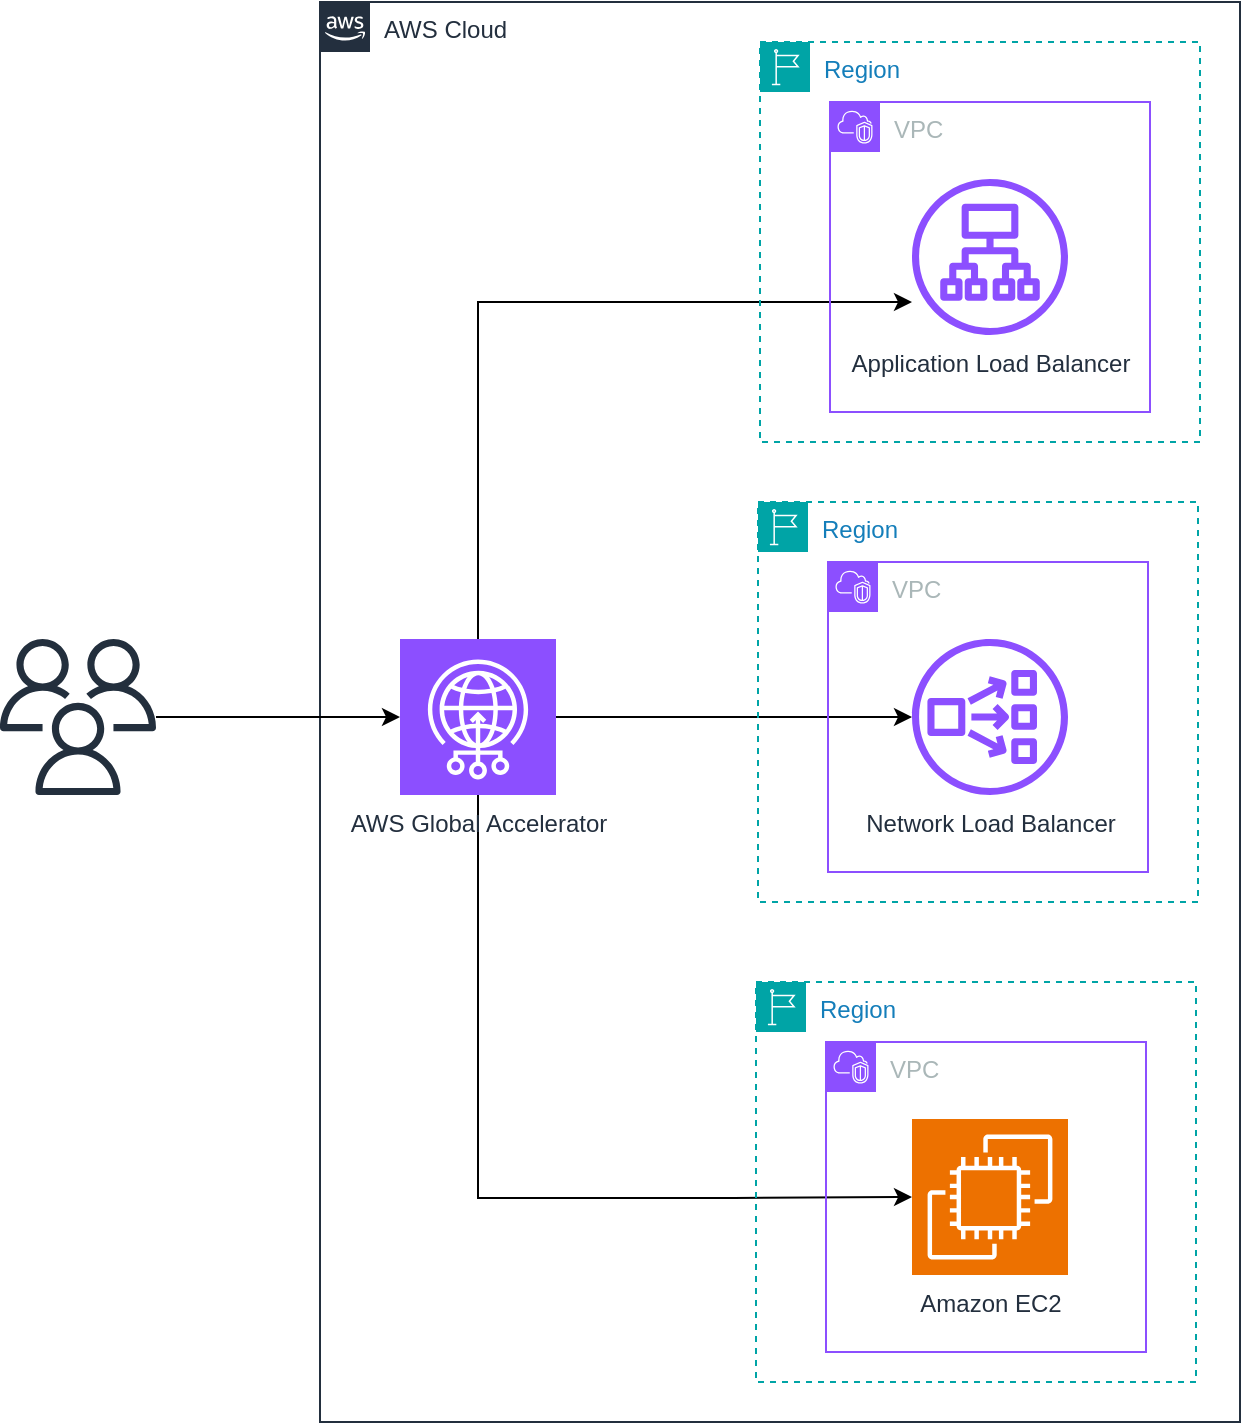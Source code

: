 <mxfile version="26.0.4">
  <diagram name="Page-1" id="HI3Z_Fqi4RBXcKP5CH5S">
    <mxGraphModel dx="1114" dy="1198" grid="1" gridSize="10" guides="1" tooltips="1" connect="1" arrows="1" fold="1" page="1" pageScale="1" pageWidth="850" pageHeight="1100" math="0" shadow="0">
      <root>
        <mxCell id="0" />
        <mxCell id="1" parent="0" />
        <mxCell id="FnCvOaIinLlLmO62pmXD-1" value="AWS Cloud" style="points=[[0,0],[0.25,0],[0.5,0],[0.75,0],[1,0],[1,0.25],[1,0.5],[1,0.75],[1,1],[0.75,1],[0.5,1],[0.25,1],[0,1],[0,0.75],[0,0.5],[0,0.25]];outlineConnect=0;gradientColor=none;html=1;whiteSpace=wrap;fontSize=12;fontStyle=0;container=1;pointerEvents=0;collapsible=0;recursiveResize=0;shape=mxgraph.aws4.group;grIcon=mxgraph.aws4.group_aws_cloud_alt;strokeColor=#232F3E;fillColor=none;verticalAlign=top;align=left;spacingLeft=30;fontColor=#232F3E;dashed=0;" vertex="1" parent="1">
          <mxGeometry x="270" y="190" width="460" height="710" as="geometry" />
        </mxCell>
        <mxCell id="FnCvOaIinLlLmO62pmXD-8" style="edgeStyle=orthogonalEdgeStyle;rounded=0;orthogonalLoop=1;jettySize=auto;html=1;" edge="1" parent="FnCvOaIinLlLmO62pmXD-1" source="FnCvOaIinLlLmO62pmXD-5" target="FnCvOaIinLlLmO62pmXD-7">
          <mxGeometry relative="1" as="geometry">
            <Array as="points">
              <mxPoint x="79" y="150" />
            </Array>
          </mxGeometry>
        </mxCell>
        <mxCell id="FnCvOaIinLlLmO62pmXD-19" style="edgeStyle=orthogonalEdgeStyle;rounded=0;orthogonalLoop=1;jettySize=auto;html=1;" edge="1" parent="FnCvOaIinLlLmO62pmXD-1" source="FnCvOaIinLlLmO62pmXD-5" target="FnCvOaIinLlLmO62pmXD-17">
          <mxGeometry relative="1" as="geometry" />
        </mxCell>
        <mxCell id="FnCvOaIinLlLmO62pmXD-20" style="edgeStyle=orthogonalEdgeStyle;rounded=0;orthogonalLoop=1;jettySize=auto;html=1;entryX=0;entryY=0.5;entryDx=0;entryDy=0;entryPerimeter=0;" edge="1" parent="FnCvOaIinLlLmO62pmXD-1" source="FnCvOaIinLlLmO62pmXD-5" target="FnCvOaIinLlLmO62pmXD-18">
          <mxGeometry relative="1" as="geometry">
            <Array as="points">
              <mxPoint x="79" y="598" />
              <mxPoint x="207" y="598" />
            </Array>
          </mxGeometry>
        </mxCell>
        <mxCell id="FnCvOaIinLlLmO62pmXD-2" value="Region" style="points=[[0,0],[0.25,0],[0.5,0],[0.75,0],[1,0],[1,0.25],[1,0.5],[1,0.75],[1,1],[0.75,1],[0.5,1],[0.25,1],[0,1],[0,0.75],[0,0.5],[0,0.25]];outlineConnect=0;gradientColor=none;html=1;whiteSpace=wrap;fontSize=12;fontStyle=0;container=1;pointerEvents=0;collapsible=0;recursiveResize=0;shape=mxgraph.aws4.group;grIcon=mxgraph.aws4.group_region;strokeColor=#00A4A6;fillColor=none;verticalAlign=top;align=left;spacingLeft=30;fontColor=#147EBA;dashed=1;" vertex="1" parent="FnCvOaIinLlLmO62pmXD-1">
          <mxGeometry x="220" y="20" width="220" height="200" as="geometry" />
        </mxCell>
        <mxCell id="FnCvOaIinLlLmO62pmXD-3" value="VPC" style="points=[[0,0],[0.25,0],[0.5,0],[0.75,0],[1,0],[1,0.25],[1,0.5],[1,0.75],[1,1],[0.75,1],[0.5,1],[0.25,1],[0,1],[0,0.75],[0,0.5],[0,0.25]];outlineConnect=0;gradientColor=none;html=1;whiteSpace=wrap;fontSize=12;fontStyle=0;container=1;pointerEvents=0;collapsible=0;recursiveResize=0;shape=mxgraph.aws4.group;grIcon=mxgraph.aws4.group_vpc2;strokeColor=#8C4FFF;fillColor=none;verticalAlign=top;align=left;spacingLeft=30;fontColor=#AAB7B8;dashed=0;" vertex="1" parent="FnCvOaIinLlLmO62pmXD-2">
          <mxGeometry x="35" y="30" width="160" height="155" as="geometry" />
        </mxCell>
        <mxCell id="FnCvOaIinLlLmO62pmXD-7" value="Application Load Balancer" style="sketch=0;outlineConnect=0;fontColor=#232F3E;gradientColor=none;fillColor=#8C4FFF;strokeColor=none;dashed=0;verticalLabelPosition=bottom;verticalAlign=top;align=center;html=1;fontSize=12;fontStyle=0;aspect=fixed;pointerEvents=1;shape=mxgraph.aws4.application_load_balancer;" vertex="1" parent="FnCvOaIinLlLmO62pmXD-3">
          <mxGeometry x="41" y="38.5" width="78" height="78" as="geometry" />
        </mxCell>
        <mxCell id="FnCvOaIinLlLmO62pmXD-5" value="AWS Global Accelerator" style="sketch=0;points=[[0,0,0],[0.25,0,0],[0.5,0,0],[0.75,0,0],[1,0,0],[0,1,0],[0.25,1,0],[0.5,1,0],[0.75,1,0],[1,1,0],[0,0.25,0],[0,0.5,0],[0,0.75,0],[1,0.25,0],[1,0.5,0],[1,0.75,0]];outlineConnect=0;fontColor=#232F3E;fillColor=#8C4FFF;strokeColor=#ffffff;dashed=0;verticalLabelPosition=bottom;verticalAlign=top;align=center;html=1;fontSize=12;fontStyle=0;aspect=fixed;shape=mxgraph.aws4.resourceIcon;resIcon=mxgraph.aws4.global_accelerator;" vertex="1" parent="FnCvOaIinLlLmO62pmXD-1">
          <mxGeometry x="40" y="318.5" width="78" height="78" as="geometry" />
        </mxCell>
        <mxCell id="FnCvOaIinLlLmO62pmXD-9" value="Region" style="points=[[0,0],[0.25,0],[0.5,0],[0.75,0],[1,0],[1,0.25],[1,0.5],[1,0.75],[1,1],[0.75,1],[0.5,1],[0.25,1],[0,1],[0,0.75],[0,0.5],[0,0.25]];outlineConnect=0;gradientColor=none;html=1;whiteSpace=wrap;fontSize=12;fontStyle=0;container=1;pointerEvents=0;collapsible=0;recursiveResize=0;shape=mxgraph.aws4.group;grIcon=mxgraph.aws4.group_region;strokeColor=#00A4A6;fillColor=none;verticalAlign=top;align=left;spacingLeft=30;fontColor=#147EBA;dashed=1;" vertex="1" parent="FnCvOaIinLlLmO62pmXD-1">
          <mxGeometry x="219" y="250" width="220" height="200" as="geometry" />
        </mxCell>
        <mxCell id="FnCvOaIinLlLmO62pmXD-10" value="VPC" style="points=[[0,0],[0.25,0],[0.5,0],[0.75,0],[1,0],[1,0.25],[1,0.5],[1,0.75],[1,1],[0.75,1],[0.5,1],[0.25,1],[0,1],[0,0.75],[0,0.5],[0,0.25]];outlineConnect=0;gradientColor=none;html=1;whiteSpace=wrap;fontSize=12;fontStyle=0;container=1;pointerEvents=0;collapsible=0;recursiveResize=0;shape=mxgraph.aws4.group;grIcon=mxgraph.aws4.group_vpc2;strokeColor=#8C4FFF;fillColor=none;verticalAlign=top;align=left;spacingLeft=30;fontColor=#AAB7B8;dashed=0;" vertex="1" parent="FnCvOaIinLlLmO62pmXD-9">
          <mxGeometry x="35" y="30" width="160" height="155" as="geometry" />
        </mxCell>
        <mxCell id="FnCvOaIinLlLmO62pmXD-17" value="Network Load Balancer" style="sketch=0;outlineConnect=0;fontColor=#232F3E;gradientColor=none;fillColor=#8C4FFF;strokeColor=none;dashed=0;verticalLabelPosition=bottom;verticalAlign=top;align=center;html=1;fontSize=12;fontStyle=0;aspect=fixed;pointerEvents=1;shape=mxgraph.aws4.network_load_balancer;" vertex="1" parent="FnCvOaIinLlLmO62pmXD-10">
          <mxGeometry x="42" y="38.5" width="78" height="78" as="geometry" />
        </mxCell>
        <mxCell id="FnCvOaIinLlLmO62pmXD-13" value="Region" style="points=[[0,0],[0.25,0],[0.5,0],[0.75,0],[1,0],[1,0.25],[1,0.5],[1,0.75],[1,1],[0.75,1],[0.5,1],[0.25,1],[0,1],[0,0.75],[0,0.5],[0,0.25]];outlineConnect=0;gradientColor=none;html=1;whiteSpace=wrap;fontSize=12;fontStyle=0;container=1;pointerEvents=0;collapsible=0;recursiveResize=0;shape=mxgraph.aws4.group;grIcon=mxgraph.aws4.group_region;strokeColor=#00A4A6;fillColor=none;verticalAlign=top;align=left;spacingLeft=30;fontColor=#147EBA;dashed=1;" vertex="1" parent="FnCvOaIinLlLmO62pmXD-1">
          <mxGeometry x="218" y="490" width="220" height="200" as="geometry" />
        </mxCell>
        <mxCell id="FnCvOaIinLlLmO62pmXD-14" value="VPC" style="points=[[0,0],[0.25,0],[0.5,0],[0.75,0],[1,0],[1,0.25],[1,0.5],[1,0.75],[1,1],[0.75,1],[0.5,1],[0.25,1],[0,1],[0,0.75],[0,0.5],[0,0.25]];outlineConnect=0;gradientColor=none;html=1;whiteSpace=wrap;fontSize=12;fontStyle=0;container=1;pointerEvents=0;collapsible=0;recursiveResize=0;shape=mxgraph.aws4.group;grIcon=mxgraph.aws4.group_vpc2;strokeColor=#8C4FFF;fillColor=none;verticalAlign=top;align=left;spacingLeft=30;fontColor=#AAB7B8;dashed=0;" vertex="1" parent="FnCvOaIinLlLmO62pmXD-13">
          <mxGeometry x="35" y="30" width="160" height="155" as="geometry" />
        </mxCell>
        <mxCell id="FnCvOaIinLlLmO62pmXD-18" value="Amazon EC2" style="sketch=0;points=[[0,0,0],[0.25,0,0],[0.5,0,0],[0.75,0,0],[1,0,0],[0,1,0],[0.25,1,0],[0.5,1,0],[0.75,1,0],[1,1,0],[0,0.25,0],[0,0.5,0],[0,0.75,0],[1,0.25,0],[1,0.5,0],[1,0.75,0]];outlineConnect=0;fontColor=#232F3E;fillColor=#ED7100;strokeColor=#ffffff;dashed=0;verticalLabelPosition=bottom;verticalAlign=top;align=center;html=1;fontSize=12;fontStyle=0;aspect=fixed;shape=mxgraph.aws4.resourceIcon;resIcon=mxgraph.aws4.ec2;" vertex="1" parent="FnCvOaIinLlLmO62pmXD-14">
          <mxGeometry x="43" y="38.5" width="78" height="78" as="geometry" />
        </mxCell>
        <mxCell id="FnCvOaIinLlLmO62pmXD-22" style="edgeStyle=orthogonalEdgeStyle;rounded=0;orthogonalLoop=1;jettySize=auto;html=1;" edge="1" parent="1" source="FnCvOaIinLlLmO62pmXD-4" target="FnCvOaIinLlLmO62pmXD-5">
          <mxGeometry relative="1" as="geometry" />
        </mxCell>
        <mxCell id="FnCvOaIinLlLmO62pmXD-4" value="" style="sketch=0;outlineConnect=0;fontColor=#232F3E;gradientColor=none;fillColor=#232F3D;strokeColor=none;dashed=0;verticalLabelPosition=bottom;verticalAlign=top;align=center;html=1;fontSize=12;fontStyle=0;aspect=fixed;pointerEvents=1;shape=mxgraph.aws4.users;" vertex="1" parent="1">
          <mxGeometry x="110" y="508.5" width="78" height="78" as="geometry" />
        </mxCell>
      </root>
    </mxGraphModel>
  </diagram>
</mxfile>
